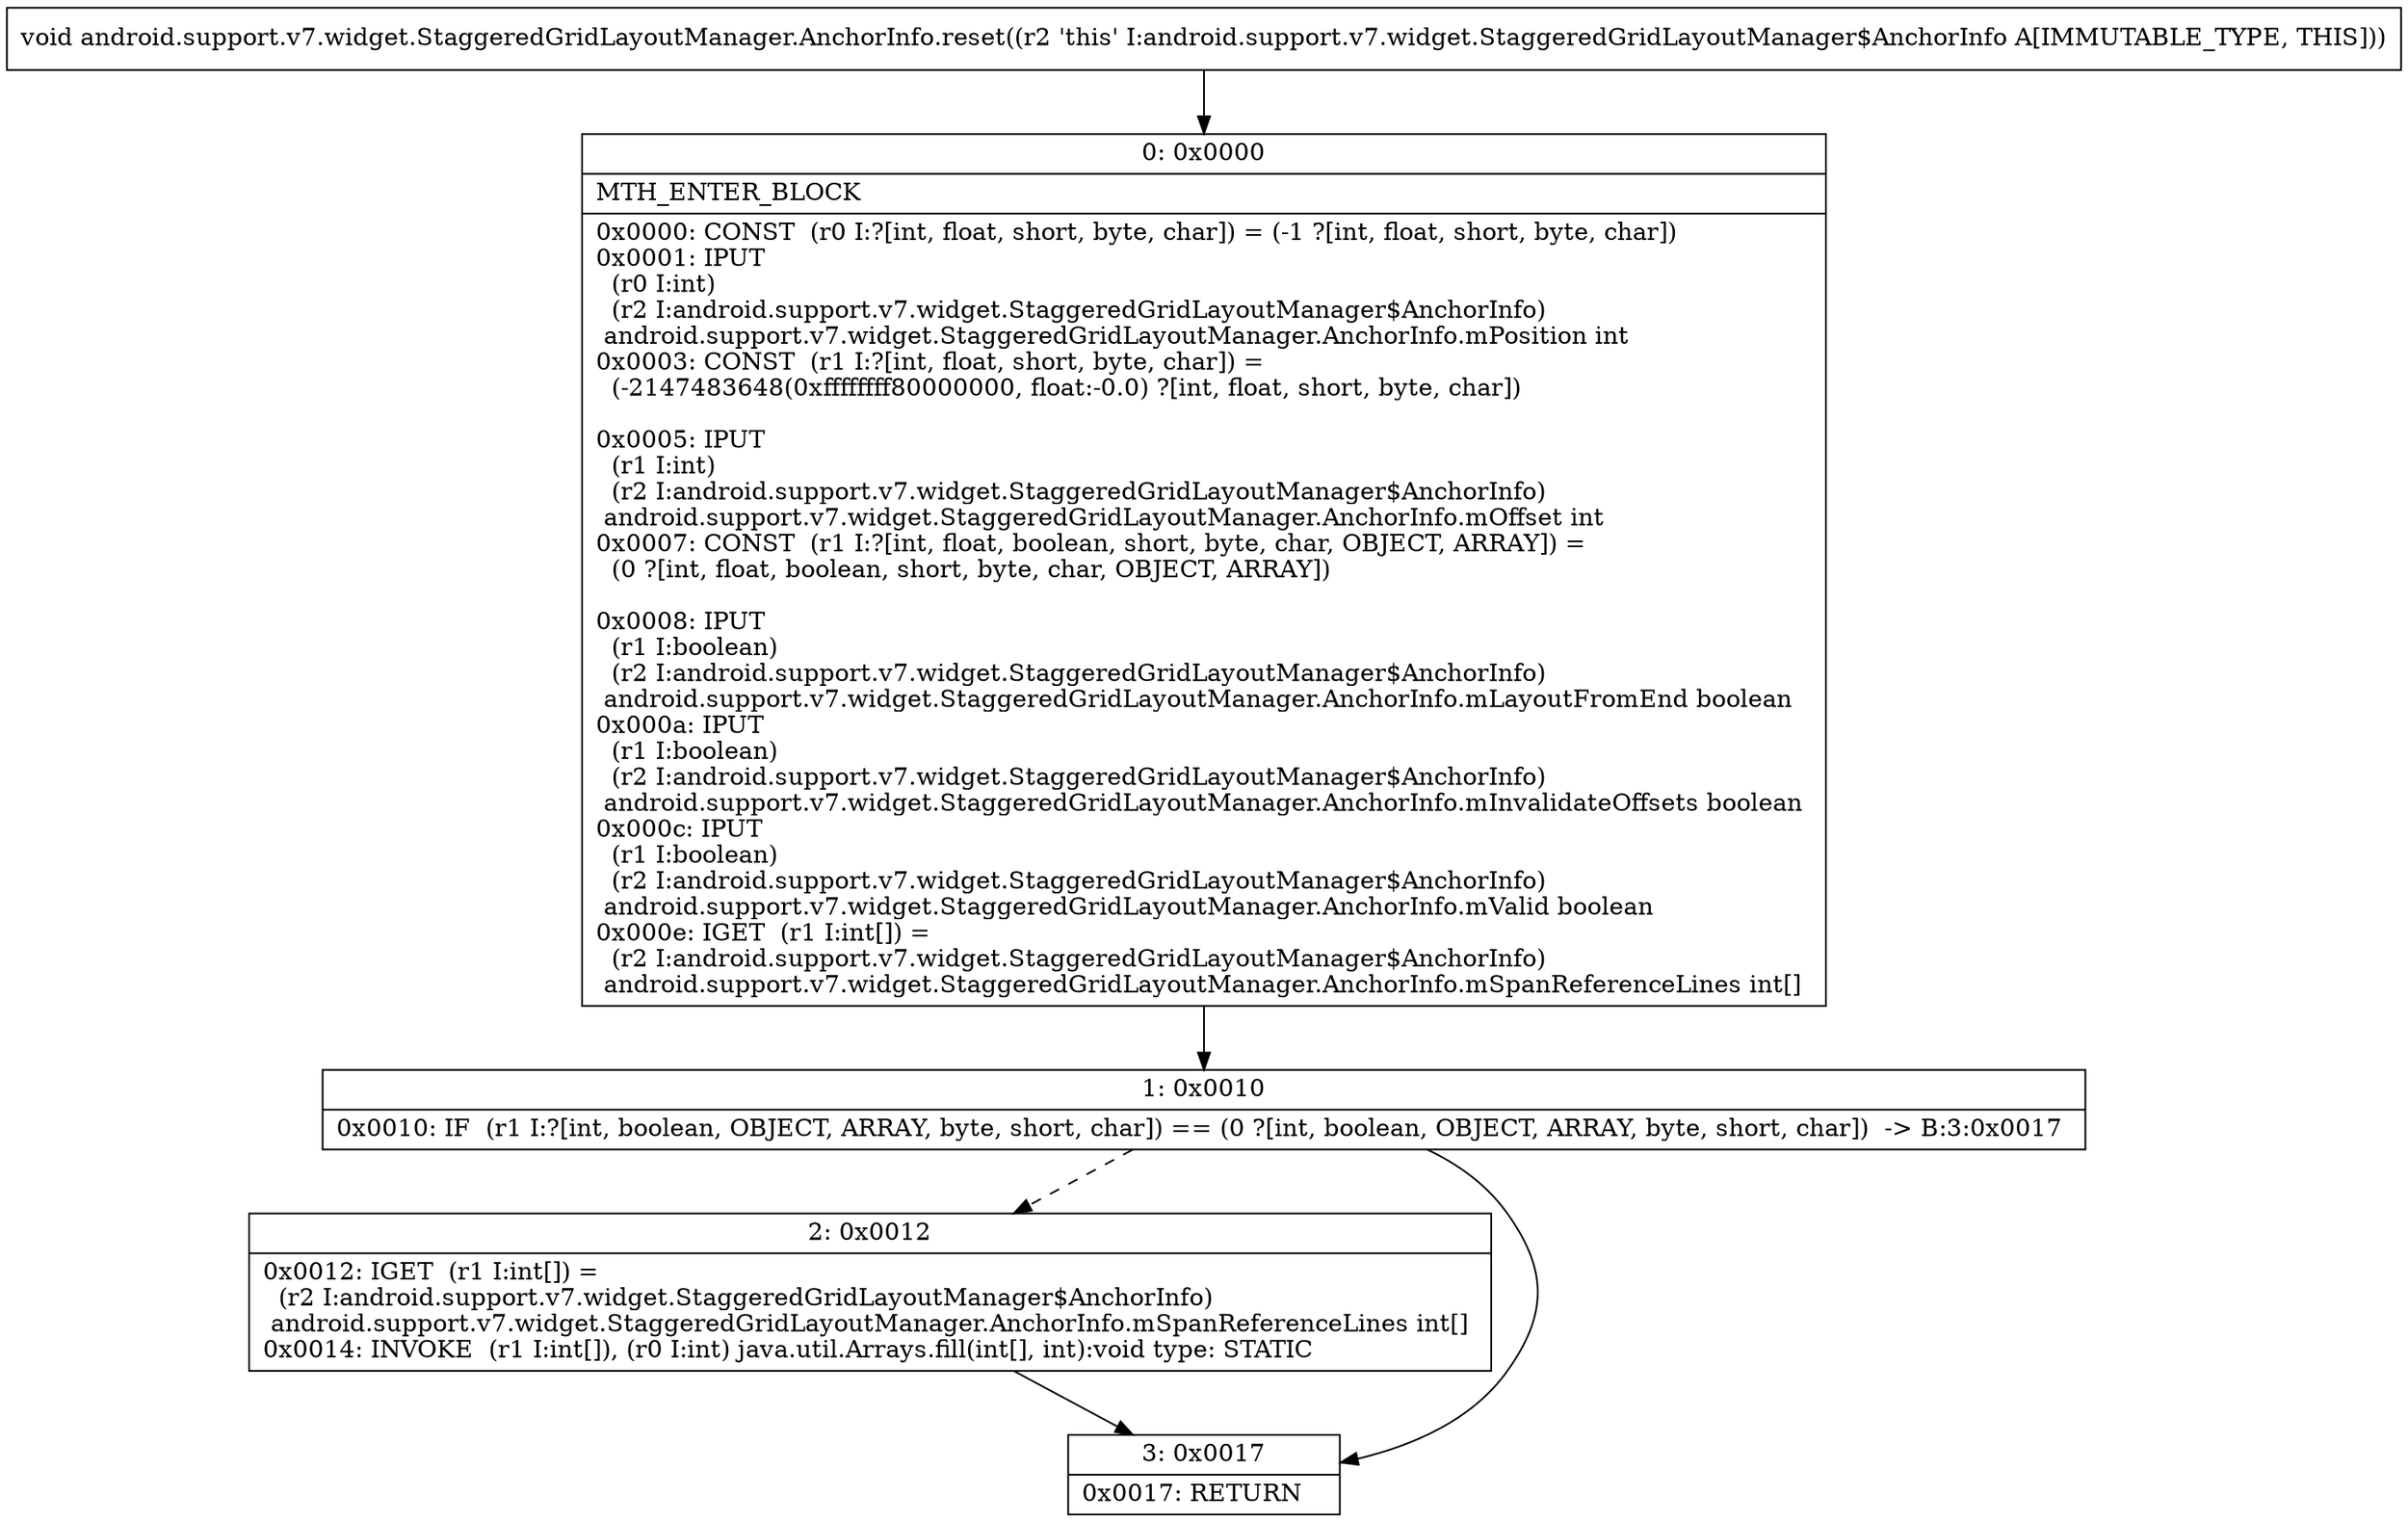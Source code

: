 digraph "CFG forandroid.support.v7.widget.StaggeredGridLayoutManager.AnchorInfo.reset()V" {
Node_0 [shape=record,label="{0\:\ 0x0000|MTH_ENTER_BLOCK\l|0x0000: CONST  (r0 I:?[int, float, short, byte, char]) = (\-1 ?[int, float, short, byte, char]) \l0x0001: IPUT  \l  (r0 I:int)\l  (r2 I:android.support.v7.widget.StaggeredGridLayoutManager$AnchorInfo)\l android.support.v7.widget.StaggeredGridLayoutManager.AnchorInfo.mPosition int \l0x0003: CONST  (r1 I:?[int, float, short, byte, char]) = \l  (\-2147483648(0xffffffff80000000, float:\-0.0) ?[int, float, short, byte, char])\l \l0x0005: IPUT  \l  (r1 I:int)\l  (r2 I:android.support.v7.widget.StaggeredGridLayoutManager$AnchorInfo)\l android.support.v7.widget.StaggeredGridLayoutManager.AnchorInfo.mOffset int \l0x0007: CONST  (r1 I:?[int, float, boolean, short, byte, char, OBJECT, ARRAY]) = \l  (0 ?[int, float, boolean, short, byte, char, OBJECT, ARRAY])\l \l0x0008: IPUT  \l  (r1 I:boolean)\l  (r2 I:android.support.v7.widget.StaggeredGridLayoutManager$AnchorInfo)\l android.support.v7.widget.StaggeredGridLayoutManager.AnchorInfo.mLayoutFromEnd boolean \l0x000a: IPUT  \l  (r1 I:boolean)\l  (r2 I:android.support.v7.widget.StaggeredGridLayoutManager$AnchorInfo)\l android.support.v7.widget.StaggeredGridLayoutManager.AnchorInfo.mInvalidateOffsets boolean \l0x000c: IPUT  \l  (r1 I:boolean)\l  (r2 I:android.support.v7.widget.StaggeredGridLayoutManager$AnchorInfo)\l android.support.v7.widget.StaggeredGridLayoutManager.AnchorInfo.mValid boolean \l0x000e: IGET  (r1 I:int[]) = \l  (r2 I:android.support.v7.widget.StaggeredGridLayoutManager$AnchorInfo)\l android.support.v7.widget.StaggeredGridLayoutManager.AnchorInfo.mSpanReferenceLines int[] \l}"];
Node_1 [shape=record,label="{1\:\ 0x0010|0x0010: IF  (r1 I:?[int, boolean, OBJECT, ARRAY, byte, short, char]) == (0 ?[int, boolean, OBJECT, ARRAY, byte, short, char])  \-\> B:3:0x0017 \l}"];
Node_2 [shape=record,label="{2\:\ 0x0012|0x0012: IGET  (r1 I:int[]) = \l  (r2 I:android.support.v7.widget.StaggeredGridLayoutManager$AnchorInfo)\l android.support.v7.widget.StaggeredGridLayoutManager.AnchorInfo.mSpanReferenceLines int[] \l0x0014: INVOKE  (r1 I:int[]), (r0 I:int) java.util.Arrays.fill(int[], int):void type: STATIC \l}"];
Node_3 [shape=record,label="{3\:\ 0x0017|0x0017: RETURN   \l}"];
MethodNode[shape=record,label="{void android.support.v7.widget.StaggeredGridLayoutManager.AnchorInfo.reset((r2 'this' I:android.support.v7.widget.StaggeredGridLayoutManager$AnchorInfo A[IMMUTABLE_TYPE, THIS])) }"];
MethodNode -> Node_0;
Node_0 -> Node_1;
Node_1 -> Node_2[style=dashed];
Node_1 -> Node_3;
Node_2 -> Node_3;
}

